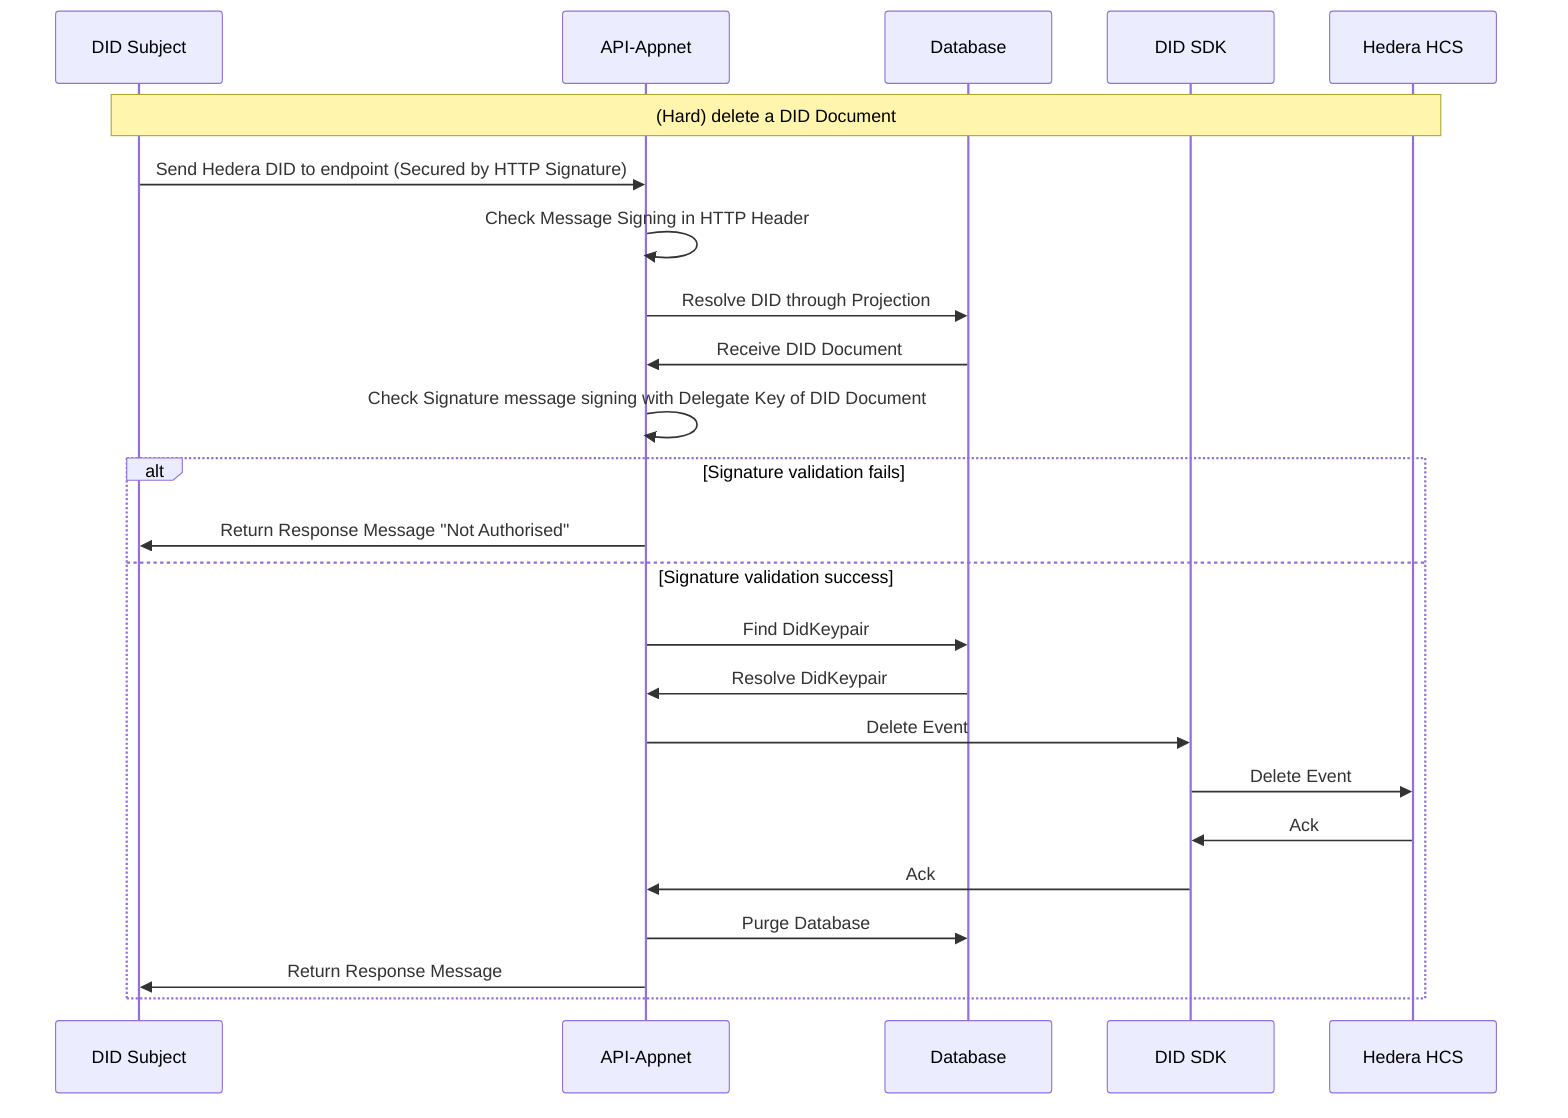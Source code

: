sequenceDiagram

participant Subject as DID Subject
participant API as API-Appnet
participant Database as Database
participant DIDSDK as DID SDK
participant HCS as Hedera HCS

note over Subject,HCS: (Hard) delete a DID Document
Subject ->> API: Send Hedera DID to endpoint (Secured by HTTP Signature)
API ->> API: Check Message Signing in HTTP Header
API ->> Database: Resolve DID through Projection
Database ->> API: Receive DID Document
API ->> API: Check Signature message signing with Delegate Key of DID Document
alt Signature validation fails
API ->> Subject: Return Response Message "Not Authorised"
else Signature validation success
API ->> Database: Find DidKeypair
Database ->> API: Resolve DidKeypair
API ->> DIDSDK:  Delete Event
DIDSDK ->> HCS:  Delete Event
HCS ->> DIDSDK: Ack
DIDSDK ->> API: Ack
API ->> Database: Purge Database
API ->> Subject: Return Response Message
end